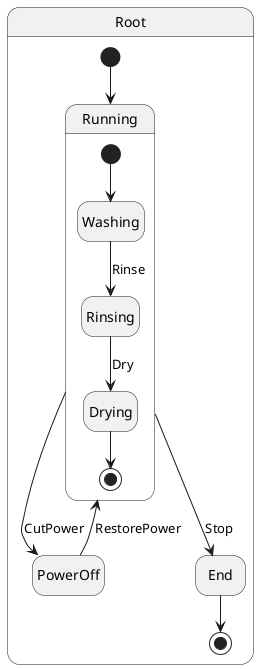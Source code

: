 @startuml
hide empty description

state Root {
    state End
    End --> [*]

    state PowerOff
    PowerOff --> Running : RestorePower

    [*] --> Running
    state Running {
        [*] --> Washing
        state Washing
        Washing --> Rinsing : Rinse

        state Rinsing
        Rinsing --> Drying : Dry

        state Drying
        Drying --> [*]

        Running --> End : Stop
        Running --> PowerOff : CutPower
    }

}


@enduml
